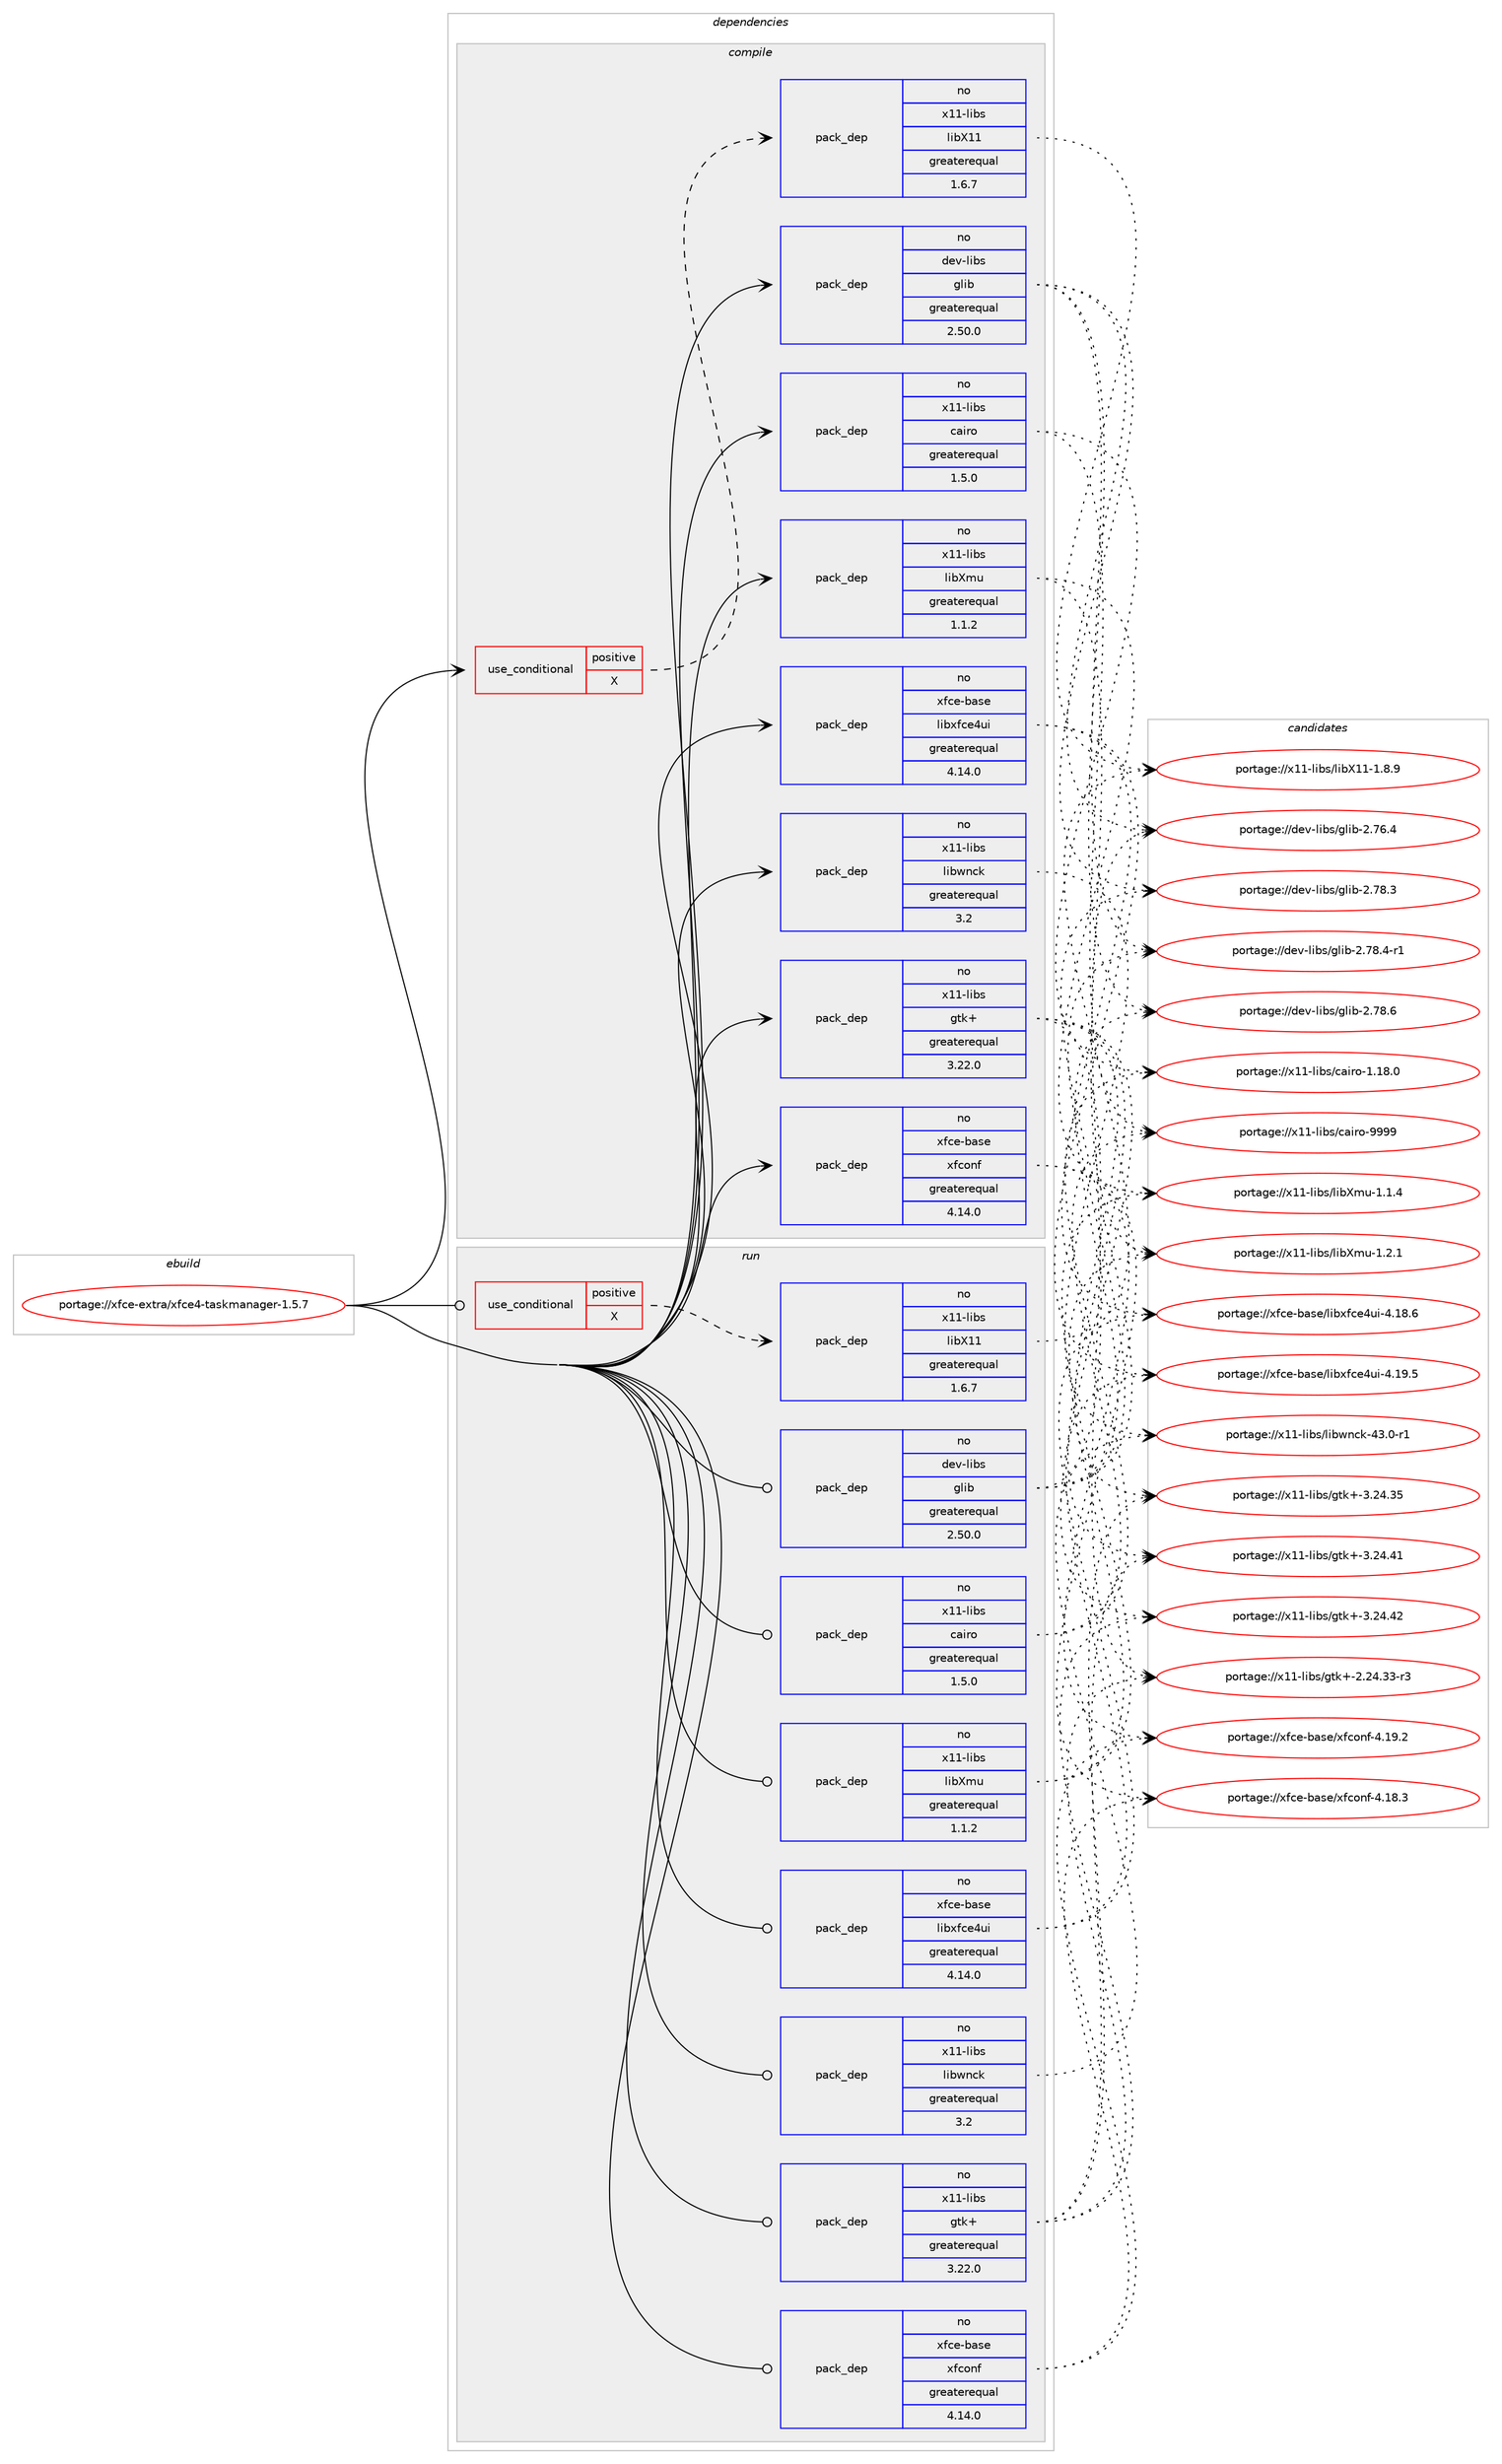 digraph prolog {

# *************
# Graph options
# *************

newrank=true;
concentrate=true;
compound=true;
graph [rankdir=LR,fontname=Helvetica,fontsize=10,ranksep=1.5];#, ranksep=2.5, nodesep=0.2];
edge  [arrowhead=vee];
node  [fontname=Helvetica,fontsize=10];

# **********
# The ebuild
# **********

subgraph cluster_leftcol {
color=gray;
rank=same;
label=<<i>ebuild</i>>;
id [label="portage://xfce-extra/xfce4-taskmanager-1.5.7", color=red, width=4, href="../xfce-extra/xfce4-taskmanager-1.5.7.svg"];
}

# ****************
# The dependencies
# ****************

subgraph cluster_midcol {
color=gray;
label=<<i>dependencies</i>>;
subgraph cluster_compile {
fillcolor="#eeeeee";
style=filled;
label=<<i>compile</i>>;
subgraph cond121790 {
dependency234788 [label=<<TABLE BORDER="0" CELLBORDER="1" CELLSPACING="0" CELLPADDING="4"><TR><TD ROWSPAN="3" CELLPADDING="10">use_conditional</TD></TR><TR><TD>positive</TD></TR><TR><TD>X</TD></TR></TABLE>>, shape=none, color=red];
subgraph pack109628 {
dependency234789 [label=<<TABLE BORDER="0" CELLBORDER="1" CELLSPACING="0" CELLPADDING="4" WIDTH="220"><TR><TD ROWSPAN="6" CELLPADDING="30">pack_dep</TD></TR><TR><TD WIDTH="110">no</TD></TR><TR><TD>x11-libs</TD></TR><TR><TD>libX11</TD></TR><TR><TD>greaterequal</TD></TR><TR><TD>1.6.7</TD></TR></TABLE>>, shape=none, color=blue];
}
dependency234788:e -> dependency234789:w [weight=20,style="dashed",arrowhead="vee"];
}
id:e -> dependency234788:w [weight=20,style="solid",arrowhead="vee"];
subgraph pack109629 {
dependency234790 [label=<<TABLE BORDER="0" CELLBORDER="1" CELLSPACING="0" CELLPADDING="4" WIDTH="220"><TR><TD ROWSPAN="6" CELLPADDING="30">pack_dep</TD></TR><TR><TD WIDTH="110">no</TD></TR><TR><TD>dev-libs</TD></TR><TR><TD>glib</TD></TR><TR><TD>greaterequal</TD></TR><TR><TD>2.50.0</TD></TR></TABLE>>, shape=none, color=blue];
}
id:e -> dependency234790:w [weight=20,style="solid",arrowhead="vee"];
subgraph pack109630 {
dependency234791 [label=<<TABLE BORDER="0" CELLBORDER="1" CELLSPACING="0" CELLPADDING="4" WIDTH="220"><TR><TD ROWSPAN="6" CELLPADDING="30">pack_dep</TD></TR><TR><TD WIDTH="110">no</TD></TR><TR><TD>x11-libs</TD></TR><TR><TD>cairo</TD></TR><TR><TD>greaterequal</TD></TR><TR><TD>1.5.0</TD></TR></TABLE>>, shape=none, color=blue];
}
id:e -> dependency234791:w [weight=20,style="solid",arrowhead="vee"];
subgraph pack109631 {
dependency234792 [label=<<TABLE BORDER="0" CELLBORDER="1" CELLSPACING="0" CELLPADDING="4" WIDTH="220"><TR><TD ROWSPAN="6" CELLPADDING="30">pack_dep</TD></TR><TR><TD WIDTH="110">no</TD></TR><TR><TD>x11-libs</TD></TR><TR><TD>gtk+</TD></TR><TR><TD>greaterequal</TD></TR><TR><TD>3.22.0</TD></TR></TABLE>>, shape=none, color=blue];
}
id:e -> dependency234792:w [weight=20,style="solid",arrowhead="vee"];
subgraph pack109632 {
dependency234793 [label=<<TABLE BORDER="0" CELLBORDER="1" CELLSPACING="0" CELLPADDING="4" WIDTH="220"><TR><TD ROWSPAN="6" CELLPADDING="30">pack_dep</TD></TR><TR><TD WIDTH="110">no</TD></TR><TR><TD>x11-libs</TD></TR><TR><TD>libXmu</TD></TR><TR><TD>greaterequal</TD></TR><TR><TD>1.1.2</TD></TR></TABLE>>, shape=none, color=blue];
}
id:e -> dependency234793:w [weight=20,style="solid",arrowhead="vee"];
subgraph pack109633 {
dependency234794 [label=<<TABLE BORDER="0" CELLBORDER="1" CELLSPACING="0" CELLPADDING="4" WIDTH="220"><TR><TD ROWSPAN="6" CELLPADDING="30">pack_dep</TD></TR><TR><TD WIDTH="110">no</TD></TR><TR><TD>x11-libs</TD></TR><TR><TD>libwnck</TD></TR><TR><TD>greaterequal</TD></TR><TR><TD>3.2</TD></TR></TABLE>>, shape=none, color=blue];
}
id:e -> dependency234794:w [weight=20,style="solid",arrowhead="vee"];
subgraph pack109634 {
dependency234795 [label=<<TABLE BORDER="0" CELLBORDER="1" CELLSPACING="0" CELLPADDING="4" WIDTH="220"><TR><TD ROWSPAN="6" CELLPADDING="30">pack_dep</TD></TR><TR><TD WIDTH="110">no</TD></TR><TR><TD>xfce-base</TD></TR><TR><TD>libxfce4ui</TD></TR><TR><TD>greaterequal</TD></TR><TR><TD>4.14.0</TD></TR></TABLE>>, shape=none, color=blue];
}
id:e -> dependency234795:w [weight=20,style="solid",arrowhead="vee"];
subgraph pack109635 {
dependency234796 [label=<<TABLE BORDER="0" CELLBORDER="1" CELLSPACING="0" CELLPADDING="4" WIDTH="220"><TR><TD ROWSPAN="6" CELLPADDING="30">pack_dep</TD></TR><TR><TD WIDTH="110">no</TD></TR><TR><TD>xfce-base</TD></TR><TR><TD>xfconf</TD></TR><TR><TD>greaterequal</TD></TR><TR><TD>4.14.0</TD></TR></TABLE>>, shape=none, color=blue];
}
id:e -> dependency234796:w [weight=20,style="solid",arrowhead="vee"];
}
subgraph cluster_compileandrun {
fillcolor="#eeeeee";
style=filled;
label=<<i>compile and run</i>>;
}
subgraph cluster_run {
fillcolor="#eeeeee";
style=filled;
label=<<i>run</i>>;
subgraph cond121791 {
dependency234797 [label=<<TABLE BORDER="0" CELLBORDER="1" CELLSPACING="0" CELLPADDING="4"><TR><TD ROWSPAN="3" CELLPADDING="10">use_conditional</TD></TR><TR><TD>positive</TD></TR><TR><TD>X</TD></TR></TABLE>>, shape=none, color=red];
subgraph pack109636 {
dependency234798 [label=<<TABLE BORDER="0" CELLBORDER="1" CELLSPACING="0" CELLPADDING="4" WIDTH="220"><TR><TD ROWSPAN="6" CELLPADDING="30">pack_dep</TD></TR><TR><TD WIDTH="110">no</TD></TR><TR><TD>x11-libs</TD></TR><TR><TD>libX11</TD></TR><TR><TD>greaterequal</TD></TR><TR><TD>1.6.7</TD></TR></TABLE>>, shape=none, color=blue];
}
dependency234797:e -> dependency234798:w [weight=20,style="dashed",arrowhead="vee"];
}
id:e -> dependency234797:w [weight=20,style="solid",arrowhead="odot"];
subgraph pack109637 {
dependency234799 [label=<<TABLE BORDER="0" CELLBORDER="1" CELLSPACING="0" CELLPADDING="4" WIDTH="220"><TR><TD ROWSPAN="6" CELLPADDING="30">pack_dep</TD></TR><TR><TD WIDTH="110">no</TD></TR><TR><TD>dev-libs</TD></TR><TR><TD>glib</TD></TR><TR><TD>greaterequal</TD></TR><TR><TD>2.50.0</TD></TR></TABLE>>, shape=none, color=blue];
}
id:e -> dependency234799:w [weight=20,style="solid",arrowhead="odot"];
subgraph pack109638 {
dependency234800 [label=<<TABLE BORDER="0" CELLBORDER="1" CELLSPACING="0" CELLPADDING="4" WIDTH="220"><TR><TD ROWSPAN="6" CELLPADDING="30">pack_dep</TD></TR><TR><TD WIDTH="110">no</TD></TR><TR><TD>x11-libs</TD></TR><TR><TD>cairo</TD></TR><TR><TD>greaterequal</TD></TR><TR><TD>1.5.0</TD></TR></TABLE>>, shape=none, color=blue];
}
id:e -> dependency234800:w [weight=20,style="solid",arrowhead="odot"];
subgraph pack109639 {
dependency234801 [label=<<TABLE BORDER="0" CELLBORDER="1" CELLSPACING="0" CELLPADDING="4" WIDTH="220"><TR><TD ROWSPAN="6" CELLPADDING="30">pack_dep</TD></TR><TR><TD WIDTH="110">no</TD></TR><TR><TD>x11-libs</TD></TR><TR><TD>gtk+</TD></TR><TR><TD>greaterequal</TD></TR><TR><TD>3.22.0</TD></TR></TABLE>>, shape=none, color=blue];
}
id:e -> dependency234801:w [weight=20,style="solid",arrowhead="odot"];
subgraph pack109640 {
dependency234802 [label=<<TABLE BORDER="0" CELLBORDER="1" CELLSPACING="0" CELLPADDING="4" WIDTH="220"><TR><TD ROWSPAN="6" CELLPADDING="30">pack_dep</TD></TR><TR><TD WIDTH="110">no</TD></TR><TR><TD>x11-libs</TD></TR><TR><TD>libXmu</TD></TR><TR><TD>greaterequal</TD></TR><TR><TD>1.1.2</TD></TR></TABLE>>, shape=none, color=blue];
}
id:e -> dependency234802:w [weight=20,style="solid",arrowhead="odot"];
subgraph pack109641 {
dependency234803 [label=<<TABLE BORDER="0" CELLBORDER="1" CELLSPACING="0" CELLPADDING="4" WIDTH="220"><TR><TD ROWSPAN="6" CELLPADDING="30">pack_dep</TD></TR><TR><TD WIDTH="110">no</TD></TR><TR><TD>x11-libs</TD></TR><TR><TD>libwnck</TD></TR><TR><TD>greaterequal</TD></TR><TR><TD>3.2</TD></TR></TABLE>>, shape=none, color=blue];
}
id:e -> dependency234803:w [weight=20,style="solid",arrowhead="odot"];
subgraph pack109642 {
dependency234804 [label=<<TABLE BORDER="0" CELLBORDER="1" CELLSPACING="0" CELLPADDING="4" WIDTH="220"><TR><TD ROWSPAN="6" CELLPADDING="30">pack_dep</TD></TR><TR><TD WIDTH="110">no</TD></TR><TR><TD>xfce-base</TD></TR><TR><TD>libxfce4ui</TD></TR><TR><TD>greaterequal</TD></TR><TR><TD>4.14.0</TD></TR></TABLE>>, shape=none, color=blue];
}
id:e -> dependency234804:w [weight=20,style="solid",arrowhead="odot"];
subgraph pack109643 {
dependency234805 [label=<<TABLE BORDER="0" CELLBORDER="1" CELLSPACING="0" CELLPADDING="4" WIDTH="220"><TR><TD ROWSPAN="6" CELLPADDING="30">pack_dep</TD></TR><TR><TD WIDTH="110">no</TD></TR><TR><TD>xfce-base</TD></TR><TR><TD>xfconf</TD></TR><TR><TD>greaterequal</TD></TR><TR><TD>4.14.0</TD></TR></TABLE>>, shape=none, color=blue];
}
id:e -> dependency234805:w [weight=20,style="solid",arrowhead="odot"];
}
}

# **************
# The candidates
# **************

subgraph cluster_choices {
rank=same;
color=gray;
label=<<i>candidates</i>>;

subgraph choice109628 {
color=black;
nodesep=1;
choice120494945108105981154710810598884949454946564657 [label="portage://x11-libs/libX11-1.8.9", color=red, width=4,href="../x11-libs/libX11-1.8.9.svg"];
dependency234789:e -> choice120494945108105981154710810598884949454946564657:w [style=dotted,weight="100"];
}
subgraph choice109629 {
color=black;
nodesep=1;
choice1001011184510810598115471031081059845504655544652 [label="portage://dev-libs/glib-2.76.4", color=red, width=4,href="../dev-libs/glib-2.76.4.svg"];
choice1001011184510810598115471031081059845504655564651 [label="portage://dev-libs/glib-2.78.3", color=red, width=4,href="../dev-libs/glib-2.78.3.svg"];
choice10010111845108105981154710310810598455046555646524511449 [label="portage://dev-libs/glib-2.78.4-r1", color=red, width=4,href="../dev-libs/glib-2.78.4-r1.svg"];
choice1001011184510810598115471031081059845504655564654 [label="portage://dev-libs/glib-2.78.6", color=red, width=4,href="../dev-libs/glib-2.78.6.svg"];
dependency234790:e -> choice1001011184510810598115471031081059845504655544652:w [style=dotted,weight="100"];
dependency234790:e -> choice1001011184510810598115471031081059845504655564651:w [style=dotted,weight="100"];
dependency234790:e -> choice10010111845108105981154710310810598455046555646524511449:w [style=dotted,weight="100"];
dependency234790:e -> choice1001011184510810598115471031081059845504655564654:w [style=dotted,weight="100"];
}
subgraph choice109630 {
color=black;
nodesep=1;
choice1204949451081059811547999710511411145494649564648 [label="portage://x11-libs/cairo-1.18.0", color=red, width=4,href="../x11-libs/cairo-1.18.0.svg"];
choice120494945108105981154799971051141114557575757 [label="portage://x11-libs/cairo-9999", color=red, width=4,href="../x11-libs/cairo-9999.svg"];
dependency234791:e -> choice1204949451081059811547999710511411145494649564648:w [style=dotted,weight="100"];
dependency234791:e -> choice120494945108105981154799971051141114557575757:w [style=dotted,weight="100"];
}
subgraph choice109631 {
color=black;
nodesep=1;
choice12049494510810598115471031161074345504650524651514511451 [label="portage://x11-libs/gtk+-2.24.33-r3", color=red, width=4,href="../x11-libs/gtk+-2.24.33-r3.svg"];
choice1204949451081059811547103116107434551465052465153 [label="portage://x11-libs/gtk+-3.24.35", color=red, width=4,href="../x11-libs/gtk+-3.24.35.svg"];
choice1204949451081059811547103116107434551465052465249 [label="portage://x11-libs/gtk+-3.24.41", color=red, width=4,href="../x11-libs/gtk+-3.24.41.svg"];
choice1204949451081059811547103116107434551465052465250 [label="portage://x11-libs/gtk+-3.24.42", color=red, width=4,href="../x11-libs/gtk+-3.24.42.svg"];
dependency234792:e -> choice12049494510810598115471031161074345504650524651514511451:w [style=dotted,weight="100"];
dependency234792:e -> choice1204949451081059811547103116107434551465052465153:w [style=dotted,weight="100"];
dependency234792:e -> choice1204949451081059811547103116107434551465052465249:w [style=dotted,weight="100"];
dependency234792:e -> choice1204949451081059811547103116107434551465052465250:w [style=dotted,weight="100"];
}
subgraph choice109632 {
color=black;
nodesep=1;
choice12049494510810598115471081059888109117454946494652 [label="portage://x11-libs/libXmu-1.1.4", color=red, width=4,href="../x11-libs/libXmu-1.1.4.svg"];
choice12049494510810598115471081059888109117454946504649 [label="portage://x11-libs/libXmu-1.2.1", color=red, width=4,href="../x11-libs/libXmu-1.2.1.svg"];
dependency234793:e -> choice12049494510810598115471081059888109117454946494652:w [style=dotted,weight="100"];
dependency234793:e -> choice12049494510810598115471081059888109117454946504649:w [style=dotted,weight="100"];
}
subgraph choice109633 {
color=black;
nodesep=1;
choice1204949451081059811547108105981191109910745525146484511449 [label="portage://x11-libs/libwnck-43.0-r1", color=red, width=4,href="../x11-libs/libwnck-43.0-r1.svg"];
dependency234794:e -> choice1204949451081059811547108105981191109910745525146484511449:w [style=dotted,weight="100"];
}
subgraph choice109634 {
color=black;
nodesep=1;
choice120102991014598971151014710810598120102991015211710545524649564654 [label="portage://xfce-base/libxfce4ui-4.18.6", color=red, width=4,href="../xfce-base/libxfce4ui-4.18.6.svg"];
choice120102991014598971151014710810598120102991015211710545524649574653 [label="portage://xfce-base/libxfce4ui-4.19.5", color=red, width=4,href="../xfce-base/libxfce4ui-4.19.5.svg"];
dependency234795:e -> choice120102991014598971151014710810598120102991015211710545524649564654:w [style=dotted,weight="100"];
dependency234795:e -> choice120102991014598971151014710810598120102991015211710545524649574653:w [style=dotted,weight="100"];
}
subgraph choice109635 {
color=black;
nodesep=1;
choice12010299101459897115101471201029911111010245524649564651 [label="portage://xfce-base/xfconf-4.18.3", color=red, width=4,href="../xfce-base/xfconf-4.18.3.svg"];
choice12010299101459897115101471201029911111010245524649574650 [label="portage://xfce-base/xfconf-4.19.2", color=red, width=4,href="../xfce-base/xfconf-4.19.2.svg"];
dependency234796:e -> choice12010299101459897115101471201029911111010245524649564651:w [style=dotted,weight="100"];
dependency234796:e -> choice12010299101459897115101471201029911111010245524649574650:w [style=dotted,weight="100"];
}
subgraph choice109636 {
color=black;
nodesep=1;
choice120494945108105981154710810598884949454946564657 [label="portage://x11-libs/libX11-1.8.9", color=red, width=4,href="../x11-libs/libX11-1.8.9.svg"];
dependency234798:e -> choice120494945108105981154710810598884949454946564657:w [style=dotted,weight="100"];
}
subgraph choice109637 {
color=black;
nodesep=1;
choice1001011184510810598115471031081059845504655544652 [label="portage://dev-libs/glib-2.76.4", color=red, width=4,href="../dev-libs/glib-2.76.4.svg"];
choice1001011184510810598115471031081059845504655564651 [label="portage://dev-libs/glib-2.78.3", color=red, width=4,href="../dev-libs/glib-2.78.3.svg"];
choice10010111845108105981154710310810598455046555646524511449 [label="portage://dev-libs/glib-2.78.4-r1", color=red, width=4,href="../dev-libs/glib-2.78.4-r1.svg"];
choice1001011184510810598115471031081059845504655564654 [label="portage://dev-libs/glib-2.78.6", color=red, width=4,href="../dev-libs/glib-2.78.6.svg"];
dependency234799:e -> choice1001011184510810598115471031081059845504655544652:w [style=dotted,weight="100"];
dependency234799:e -> choice1001011184510810598115471031081059845504655564651:w [style=dotted,weight="100"];
dependency234799:e -> choice10010111845108105981154710310810598455046555646524511449:w [style=dotted,weight="100"];
dependency234799:e -> choice1001011184510810598115471031081059845504655564654:w [style=dotted,weight="100"];
}
subgraph choice109638 {
color=black;
nodesep=1;
choice1204949451081059811547999710511411145494649564648 [label="portage://x11-libs/cairo-1.18.0", color=red, width=4,href="../x11-libs/cairo-1.18.0.svg"];
choice120494945108105981154799971051141114557575757 [label="portage://x11-libs/cairo-9999", color=red, width=4,href="../x11-libs/cairo-9999.svg"];
dependency234800:e -> choice1204949451081059811547999710511411145494649564648:w [style=dotted,weight="100"];
dependency234800:e -> choice120494945108105981154799971051141114557575757:w [style=dotted,weight="100"];
}
subgraph choice109639 {
color=black;
nodesep=1;
choice12049494510810598115471031161074345504650524651514511451 [label="portage://x11-libs/gtk+-2.24.33-r3", color=red, width=4,href="../x11-libs/gtk+-2.24.33-r3.svg"];
choice1204949451081059811547103116107434551465052465153 [label="portage://x11-libs/gtk+-3.24.35", color=red, width=4,href="../x11-libs/gtk+-3.24.35.svg"];
choice1204949451081059811547103116107434551465052465249 [label="portage://x11-libs/gtk+-3.24.41", color=red, width=4,href="../x11-libs/gtk+-3.24.41.svg"];
choice1204949451081059811547103116107434551465052465250 [label="portage://x11-libs/gtk+-3.24.42", color=red, width=4,href="../x11-libs/gtk+-3.24.42.svg"];
dependency234801:e -> choice12049494510810598115471031161074345504650524651514511451:w [style=dotted,weight="100"];
dependency234801:e -> choice1204949451081059811547103116107434551465052465153:w [style=dotted,weight="100"];
dependency234801:e -> choice1204949451081059811547103116107434551465052465249:w [style=dotted,weight="100"];
dependency234801:e -> choice1204949451081059811547103116107434551465052465250:w [style=dotted,weight="100"];
}
subgraph choice109640 {
color=black;
nodesep=1;
choice12049494510810598115471081059888109117454946494652 [label="portage://x11-libs/libXmu-1.1.4", color=red, width=4,href="../x11-libs/libXmu-1.1.4.svg"];
choice12049494510810598115471081059888109117454946504649 [label="portage://x11-libs/libXmu-1.2.1", color=red, width=4,href="../x11-libs/libXmu-1.2.1.svg"];
dependency234802:e -> choice12049494510810598115471081059888109117454946494652:w [style=dotted,weight="100"];
dependency234802:e -> choice12049494510810598115471081059888109117454946504649:w [style=dotted,weight="100"];
}
subgraph choice109641 {
color=black;
nodesep=1;
choice1204949451081059811547108105981191109910745525146484511449 [label="portage://x11-libs/libwnck-43.0-r1", color=red, width=4,href="../x11-libs/libwnck-43.0-r1.svg"];
dependency234803:e -> choice1204949451081059811547108105981191109910745525146484511449:w [style=dotted,weight="100"];
}
subgraph choice109642 {
color=black;
nodesep=1;
choice120102991014598971151014710810598120102991015211710545524649564654 [label="portage://xfce-base/libxfce4ui-4.18.6", color=red, width=4,href="../xfce-base/libxfce4ui-4.18.6.svg"];
choice120102991014598971151014710810598120102991015211710545524649574653 [label="portage://xfce-base/libxfce4ui-4.19.5", color=red, width=4,href="../xfce-base/libxfce4ui-4.19.5.svg"];
dependency234804:e -> choice120102991014598971151014710810598120102991015211710545524649564654:w [style=dotted,weight="100"];
dependency234804:e -> choice120102991014598971151014710810598120102991015211710545524649574653:w [style=dotted,weight="100"];
}
subgraph choice109643 {
color=black;
nodesep=1;
choice12010299101459897115101471201029911111010245524649564651 [label="portage://xfce-base/xfconf-4.18.3", color=red, width=4,href="../xfce-base/xfconf-4.18.3.svg"];
choice12010299101459897115101471201029911111010245524649574650 [label="portage://xfce-base/xfconf-4.19.2", color=red, width=4,href="../xfce-base/xfconf-4.19.2.svg"];
dependency234805:e -> choice12010299101459897115101471201029911111010245524649564651:w [style=dotted,weight="100"];
dependency234805:e -> choice12010299101459897115101471201029911111010245524649574650:w [style=dotted,weight="100"];
}
}

}
